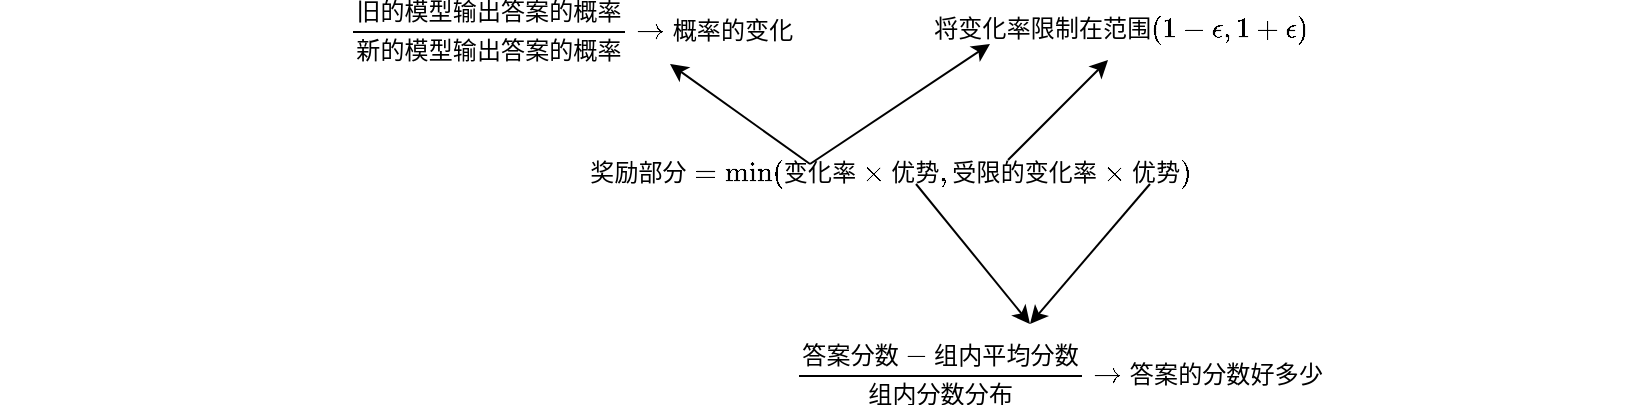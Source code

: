 <mxfile>
    <diagram id="GYhORvytWrma7jDSgr7g" name="第 1 页">
        <mxGraphModel dx="1621" dy="467" grid="1" gridSize="10" guides="1" tooltips="1" connect="1" arrows="1" fold="1" page="1" pageScale="1" pageWidth="827" pageHeight="1169" math="1" shadow="0">
            <root>
                <mxCell id="0"/>
                <mxCell id="1" parent="0"/>
                <mxCell id="2" value="$$\text{奖励部分} = \min(\text{变化率} \times \text{优势}, \text{受限的变化率} \times \text{优势})$$" style="text;html=1;align=center;verticalAlign=middle;resizable=0;points=[];autosize=1;strokeColor=none;fillColor=none;" vertex="1" parent="1">
                    <mxGeometry x="60" y="160" width="540" height="30" as="geometry"/>
                </mxCell>
                <mxCell id="3" value="" style="endArrow=classic;html=1;" edge="1" parent="1">
                    <mxGeometry width="50" height="50" relative="1" as="geometry">
                        <mxPoint x="343" y="180" as="sourcePoint"/>
                        <mxPoint x="400" y="250" as="targetPoint"/>
                    </mxGeometry>
                </mxCell>
                <mxCell id="4" value="" style="endArrow=classic;html=1;" edge="1" parent="1">
                    <mxGeometry width="50" height="50" relative="1" as="geometry">
                        <mxPoint x="459.997" y="180" as="sourcePoint"/>
                        <mxPoint x="400" y="250" as="targetPoint"/>
                    </mxGeometry>
                </mxCell>
                <mxCell id="5" value="$$\frac{\text{答案分数}-\text{组内平均分数}}{\text{组内分数分布}} \rightarrow \text{答案的分数好多少}$$" style="text;html=1;align=center;verticalAlign=middle;resizable=0;points=[];autosize=1;strokeColor=none;fillColor=none;" vertex="1" parent="1">
                    <mxGeometry x="129" y="260" width="570" height="30" as="geometry"/>
                </mxCell>
                <mxCell id="6" value="" style="endArrow=classic;html=1;" edge="1" parent="1">
                    <mxGeometry width="50" height="50" relative="1" as="geometry">
                        <mxPoint x="290" y="170" as="sourcePoint"/>
                        <mxPoint x="220" y="120" as="targetPoint"/>
                    </mxGeometry>
                </mxCell>
                <mxCell id="7" value="$$\frac{\text{旧的模型输出答案的概率}}{\text{新的模型输出答案的概率}} \rightarrow \text{概率的变化}$$" style="text;html=1;align=center;verticalAlign=middle;resizable=0;points=[];autosize=1;strokeColor=none;fillColor=none;" vertex="1" parent="1">
                    <mxGeometry x="-115" y="88" width="570" height="30" as="geometry"/>
                </mxCell>
                <mxCell id="8" value="$$\text{将变化率限制在范围}(1-\epsilon,1+\epsilon)$$" style="text;html=1;align=center;verticalAlign=middle;resizable=0;points=[];autosize=1;strokeColor=none;fillColor=none;" vertex="1" parent="1">
                    <mxGeometry x="290" y="88" width="310" height="30" as="geometry"/>
                </mxCell>
                <mxCell id="9" value="" style="endArrow=classic;html=1;" edge="1" parent="1">
                    <mxGeometry width="50" height="50" relative="1" as="geometry">
                        <mxPoint x="389" y="168" as="sourcePoint"/>
                        <mxPoint x="439" y="118" as="targetPoint"/>
                    </mxGeometry>
                </mxCell>
                <mxCell id="10" value="" style="endArrow=classic;html=1;" edge="1" parent="1">
                    <mxGeometry width="50" height="50" relative="1" as="geometry">
                        <mxPoint x="290" y="170" as="sourcePoint"/>
                        <mxPoint x="380" y="110" as="targetPoint"/>
                    </mxGeometry>
                </mxCell>
            </root>
        </mxGraphModel>
    </diagram>
</mxfile>